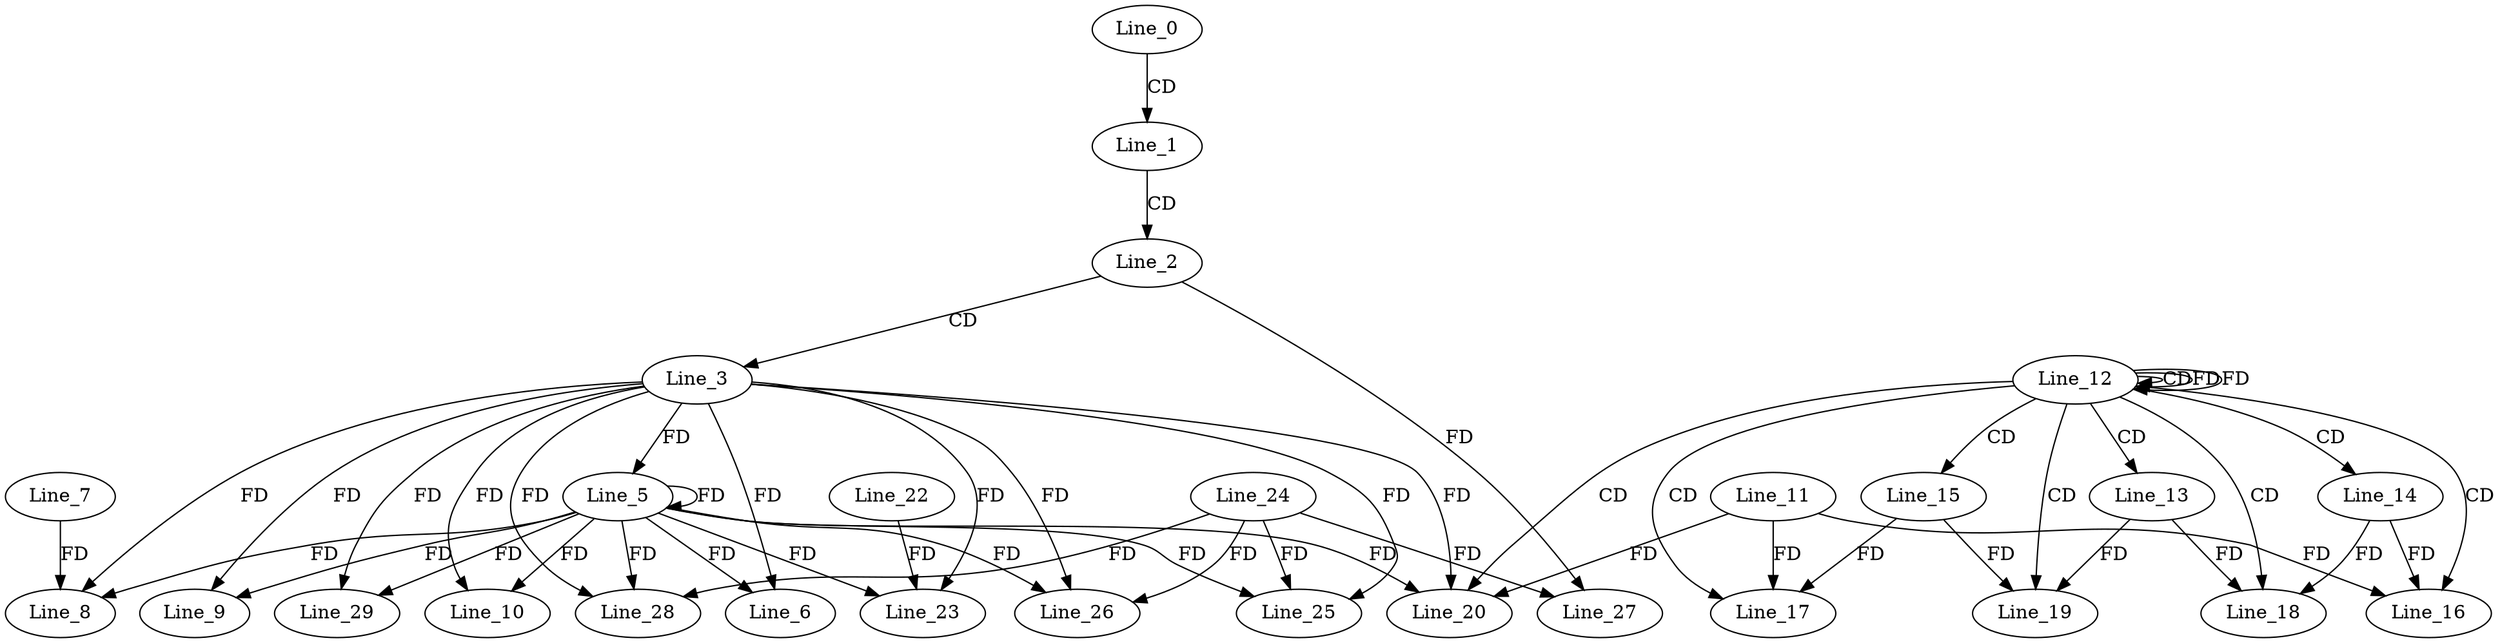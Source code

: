 digraph G {
  Line_0;
  Line_1;
  Line_2;
  Line_3;
  Line_5;
  Line_6;
  Line_8;
  Line_7;
  Line_9;
  Line_10;
  Line_12;
  Line_12;
  Line_12;
  Line_13;
  Line_14;
  Line_15;
  Line_16;
  Line_11;
  Line_17;
  Line_18;
  Line_19;
  Line_20;
  Line_23;
  Line_22;
  Line_23;
  Line_25;
  Line_24;
  Line_25;
  Line_26;
  Line_26;
  Line_27;
  Line_28;
  Line_29;
  Line_0 -> Line_1 [ label="CD" ];
  Line_1 -> Line_2 [ label="CD" ];
  Line_2 -> Line_3 [ label="CD" ];
  Line_3 -> Line_5 [ label="FD" ];
  Line_5 -> Line_5 [ label="FD" ];
  Line_3 -> Line_6 [ label="FD" ];
  Line_5 -> Line_6 [ label="FD" ];
  Line_3 -> Line_8 [ label="FD" ];
  Line_5 -> Line_8 [ label="FD" ];
  Line_7 -> Line_8 [ label="FD" ];
  Line_3 -> Line_9 [ label="FD" ];
  Line_5 -> Line_9 [ label="FD" ];
  Line_3 -> Line_10 [ label="FD" ];
  Line_5 -> Line_10 [ label="FD" ];
  Line_12 -> Line_12 [ label="CD" ];
  Line_12 -> Line_12 [ label="FD" ];
  Line_12 -> Line_13 [ label="CD" ];
  Line_12 -> Line_14 [ label="CD" ];
  Line_12 -> Line_15 [ label="CD" ];
  Line_12 -> Line_16 [ label="CD" ];
  Line_11 -> Line_16 [ label="FD" ];
  Line_14 -> Line_16 [ label="FD" ];
  Line_12 -> Line_17 [ label="CD" ];
  Line_11 -> Line_17 [ label="FD" ];
  Line_15 -> Line_17 [ label="FD" ];
  Line_12 -> Line_18 [ label="CD" ];
  Line_14 -> Line_18 [ label="FD" ];
  Line_13 -> Line_18 [ label="FD" ];
  Line_12 -> Line_19 [ label="CD" ];
  Line_15 -> Line_19 [ label="FD" ];
  Line_13 -> Line_19 [ label="FD" ];
  Line_12 -> Line_20 [ label="CD" ];
  Line_3 -> Line_20 [ label="FD" ];
  Line_5 -> Line_20 [ label="FD" ];
  Line_11 -> Line_20 [ label="FD" ];
  Line_3 -> Line_23 [ label="FD" ];
  Line_5 -> Line_23 [ label="FD" ];
  Line_22 -> Line_23 [ label="FD" ];
  Line_3 -> Line_25 [ label="FD" ];
  Line_5 -> Line_25 [ label="FD" ];
  Line_24 -> Line_25 [ label="FD" ];
  Line_24 -> Line_26 [ label="FD" ];
  Line_3 -> Line_26 [ label="FD" ];
  Line_5 -> Line_26 [ label="FD" ];
  Line_2 -> Line_27 [ label="FD" ];
  Line_24 -> Line_27 [ label="FD" ];
  Line_3 -> Line_28 [ label="FD" ];
  Line_5 -> Line_28 [ label="FD" ];
  Line_24 -> Line_28 [ label="FD" ];
  Line_3 -> Line_29 [ label="FD" ];
  Line_5 -> Line_29 [ label="FD" ];
  Line_12 -> Line_12 [ label="FD" ];
}
